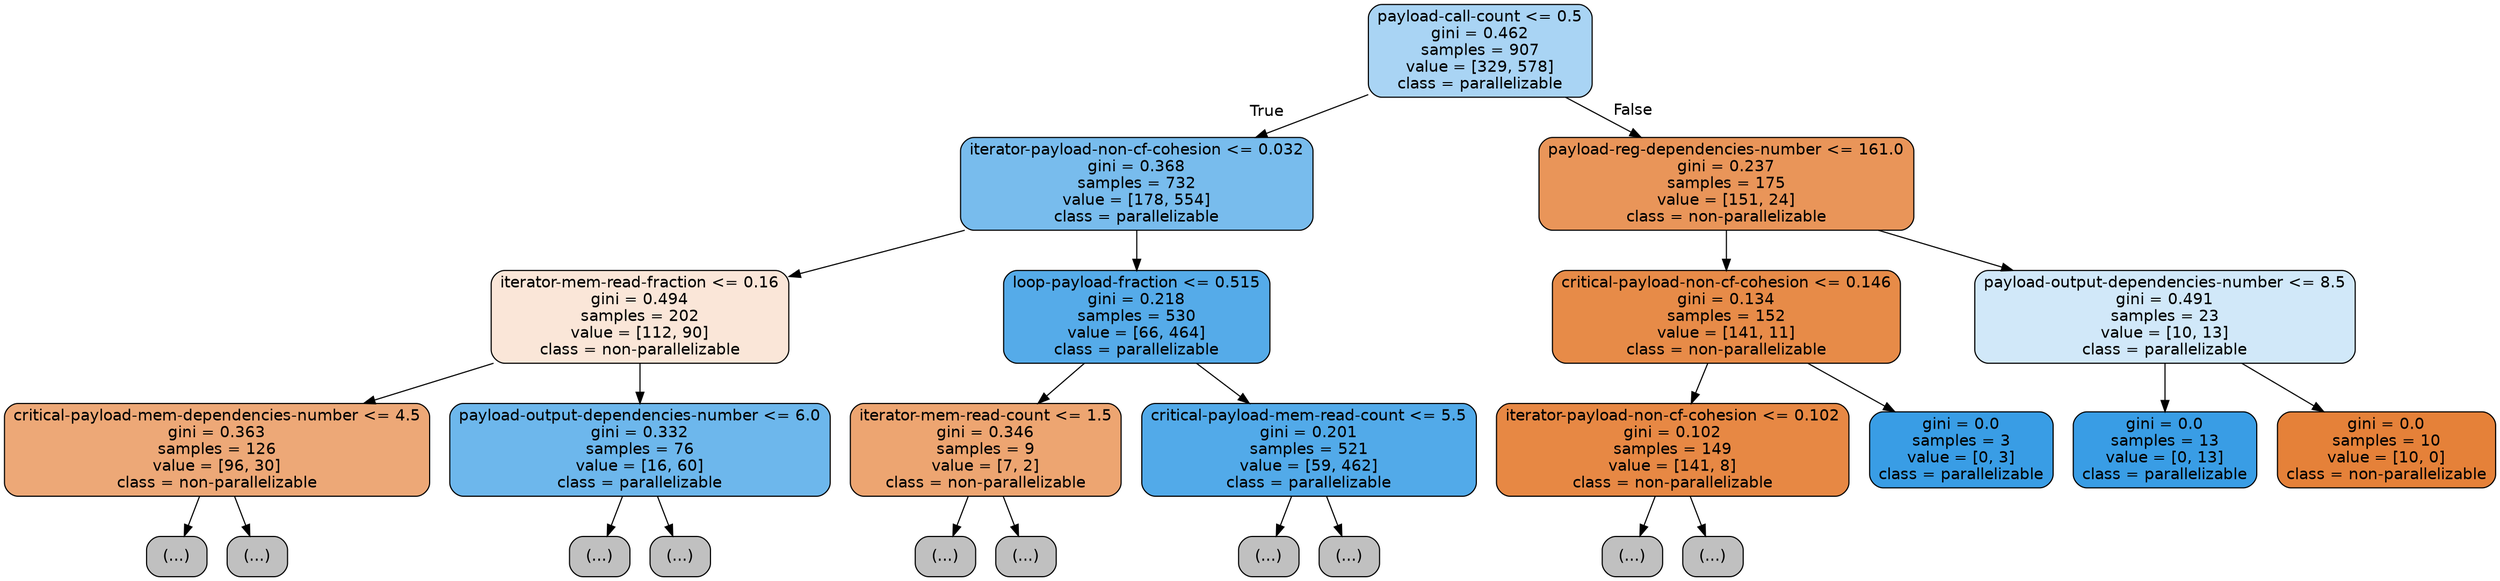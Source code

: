 digraph Tree {
node [shape=box, style="filled, rounded", color="black", fontname=helvetica] ;
edge [fontname=helvetica] ;
0 [label="payload-call-count <= 0.5\ngini = 0.462\nsamples = 907\nvalue = [329, 578]\nclass = parallelizable", fillcolor="#399de56e"] ;
1 [label="iterator-payload-non-cf-cohesion <= 0.032\ngini = 0.368\nsamples = 732\nvalue = [178, 554]\nclass = parallelizable", fillcolor="#399de5ad"] ;
0 -> 1 [labeldistance=2.5, labelangle=45, headlabel="True"] ;
2 [label="iterator-mem-read-fraction <= 0.16\ngini = 0.494\nsamples = 202\nvalue = [112, 90]\nclass = non-parallelizable", fillcolor="#e5813932"] ;
1 -> 2 ;
3 [label="critical-payload-mem-dependencies-number <= 4.5\ngini = 0.363\nsamples = 126\nvalue = [96, 30]\nclass = non-parallelizable", fillcolor="#e58139af"] ;
2 -> 3 ;
4 [label="(...)", fillcolor="#C0C0C0"] ;
3 -> 4 ;
41 [label="(...)", fillcolor="#C0C0C0"] ;
3 -> 41 ;
42 [label="payload-output-dependencies-number <= 6.0\ngini = 0.332\nsamples = 76\nvalue = [16, 60]\nclass = parallelizable", fillcolor="#399de5bb"] ;
2 -> 42 ;
43 [label="(...)", fillcolor="#C0C0C0"] ;
42 -> 43 ;
60 [label="(...)", fillcolor="#C0C0C0"] ;
42 -> 60 ;
61 [label="loop-payload-fraction <= 0.515\ngini = 0.218\nsamples = 530\nvalue = [66, 464]\nclass = parallelizable", fillcolor="#399de5db"] ;
1 -> 61 ;
62 [label="iterator-mem-read-count <= 1.5\ngini = 0.346\nsamples = 9\nvalue = [7, 2]\nclass = non-parallelizable", fillcolor="#e58139b6"] ;
61 -> 62 ;
63 [label="(...)", fillcolor="#C0C0C0"] ;
62 -> 63 ;
66 [label="(...)", fillcolor="#C0C0C0"] ;
62 -> 66 ;
67 [label="critical-payload-mem-read-count <= 5.5\ngini = 0.201\nsamples = 521\nvalue = [59, 462]\nclass = parallelizable", fillcolor="#399de5de"] ;
61 -> 67 ;
68 [label="(...)", fillcolor="#C0C0C0"] ;
67 -> 68 ;
143 [label="(...)", fillcolor="#C0C0C0"] ;
67 -> 143 ;
154 [label="payload-reg-dependencies-number <= 161.0\ngini = 0.237\nsamples = 175\nvalue = [151, 24]\nclass = non-parallelizable", fillcolor="#e58139d6"] ;
0 -> 154 [labeldistance=2.5, labelangle=-45, headlabel="False"] ;
155 [label="critical-payload-non-cf-cohesion <= 0.146\ngini = 0.134\nsamples = 152\nvalue = [141, 11]\nclass = non-parallelizable", fillcolor="#e58139eb"] ;
154 -> 155 ;
156 [label="iterator-payload-non-cf-cohesion <= 0.102\ngini = 0.102\nsamples = 149\nvalue = [141, 8]\nclass = non-parallelizable", fillcolor="#e58139f1"] ;
155 -> 156 ;
157 [label="(...)", fillcolor="#C0C0C0"] ;
156 -> 157 ;
166 [label="(...)", fillcolor="#C0C0C0"] ;
156 -> 166 ;
169 [label="gini = 0.0\nsamples = 3\nvalue = [0, 3]\nclass = parallelizable", fillcolor="#399de5ff"] ;
155 -> 169 ;
170 [label="payload-output-dependencies-number <= 8.5\ngini = 0.491\nsamples = 23\nvalue = [10, 13]\nclass = parallelizable", fillcolor="#399de53b"] ;
154 -> 170 ;
171 [label="gini = 0.0\nsamples = 13\nvalue = [0, 13]\nclass = parallelizable", fillcolor="#399de5ff"] ;
170 -> 171 ;
172 [label="gini = 0.0\nsamples = 10\nvalue = [10, 0]\nclass = non-parallelizable", fillcolor="#e58139ff"] ;
170 -> 172 ;
}